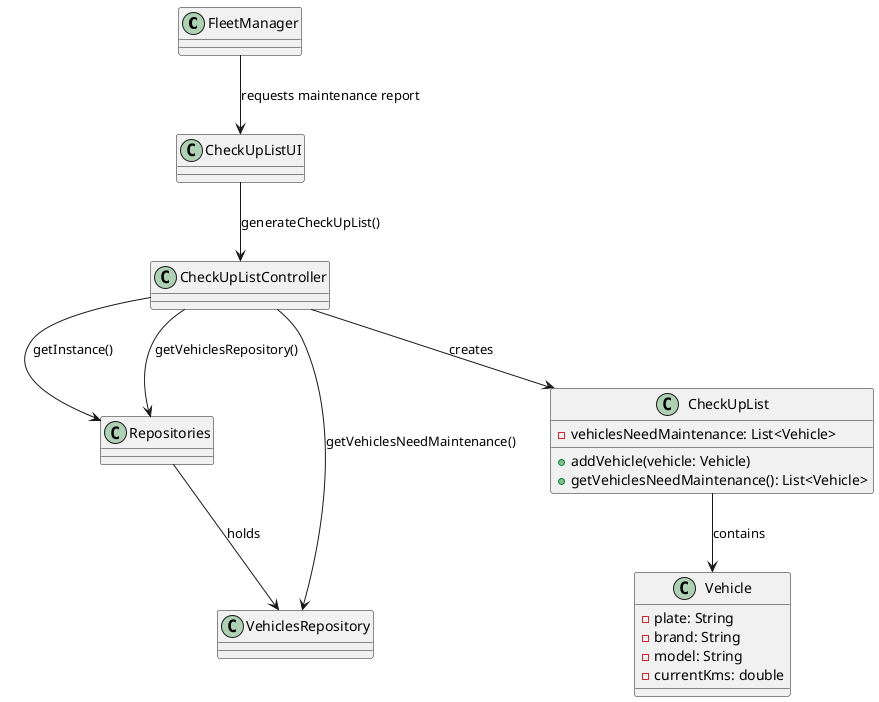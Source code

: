 @startuml
'skinparam monochrome true
skinparam packageStyle rectangle
skinparam shadowing false

class FleetManager
class CheckUpListUI
class CheckUpListController
class Repositories
class VehiclesRepository

FleetManager --> CheckUpListUI : requests maintenance report
CheckUpListUI --> CheckUpListController : generateCheckUpList()
CheckUpListController --> Repositories : getInstance()
CheckUpListController --> Repositories : getVehiclesRepository()
CheckUpListController --> VehiclesRepository : getVehiclesNeedMaintenance()

class CheckUpList {
    - vehiclesNeedMaintenance: List<Vehicle>
    + addVehicle(vehicle: Vehicle)
    + getVehiclesNeedMaintenance(): List<Vehicle>
}

class Vehicle {
    - plate: String
    - brand: String
    - model: String
    - currentKms: double
}

CheckUpListController --> CheckUpList : creates
CheckUpList --> Vehicle : contains

Repositories --> VehiclesRepository : holds

@enduml
